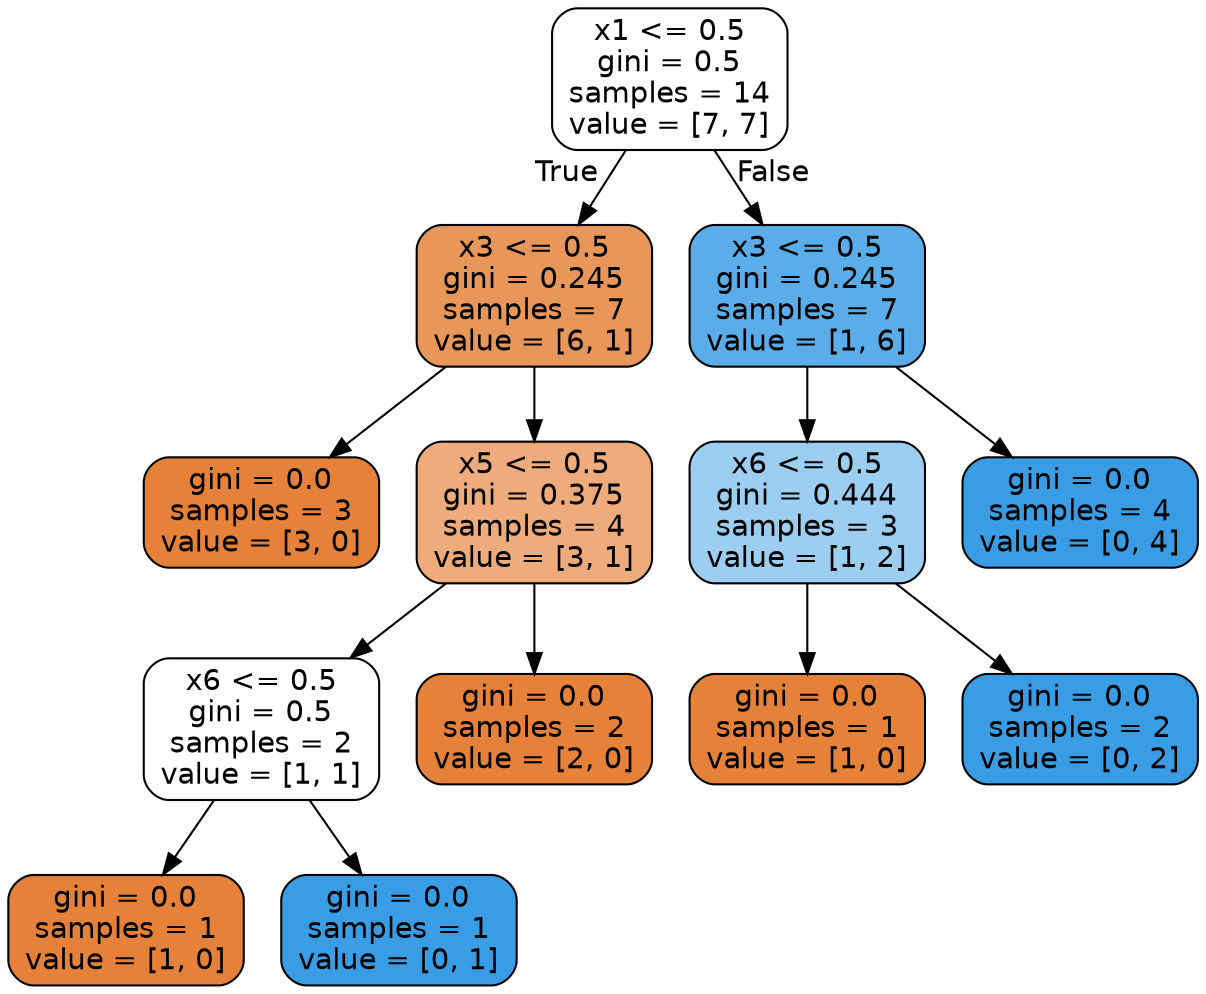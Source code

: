 digraph Tree {
node [shape=box, style="filled, rounded", color="black", fontname="helvetica"] ;
edge [fontname="helvetica"] ;
0 [label="x1 <= 0.5\ngini = 0.5\nsamples = 14\nvalue = [7, 7]", fillcolor="#ffffff"] ;
1 [label="x3 <= 0.5\ngini = 0.245\nsamples = 7\nvalue = [6, 1]", fillcolor="#e9965a"] ;
0 -> 1 [labeldistance=2.5, labelangle=45, headlabel="True"] ;
2 [label="gini = 0.0\nsamples = 3\nvalue = [3, 0]", fillcolor="#e58139"] ;
1 -> 2 ;
3 [label="x5 <= 0.5\ngini = 0.375\nsamples = 4\nvalue = [3, 1]", fillcolor="#eeab7b"] ;
1 -> 3 ;
4 [label="x6 <= 0.5\ngini = 0.5\nsamples = 2\nvalue = [1, 1]", fillcolor="#ffffff"] ;
3 -> 4 ;
5 [label="gini = 0.0\nsamples = 1\nvalue = [1, 0]", fillcolor="#e58139"] ;
4 -> 5 ;
6 [label="gini = 0.0\nsamples = 1\nvalue = [0, 1]", fillcolor="#399de5"] ;
4 -> 6 ;
7 [label="gini = 0.0\nsamples = 2\nvalue = [2, 0]", fillcolor="#e58139"] ;
3 -> 7 ;
8 [label="x3 <= 0.5\ngini = 0.245\nsamples = 7\nvalue = [1, 6]", fillcolor="#5aade9"] ;
0 -> 8 [labeldistance=2.5, labelangle=-45, headlabel="False"] ;
9 [label="x6 <= 0.5\ngini = 0.444\nsamples = 3\nvalue = [1, 2]", fillcolor="#9ccef2"] ;
8 -> 9 ;
10 [label="gini = 0.0\nsamples = 1\nvalue = [1, 0]", fillcolor="#e58139"] ;
9 -> 10 ;
11 [label="gini = 0.0\nsamples = 2\nvalue = [0, 2]", fillcolor="#399de5"] ;
9 -> 11 ;
12 [label="gini = 0.0\nsamples = 4\nvalue = [0, 4]", fillcolor="#399de5"] ;
8 -> 12 ;
}